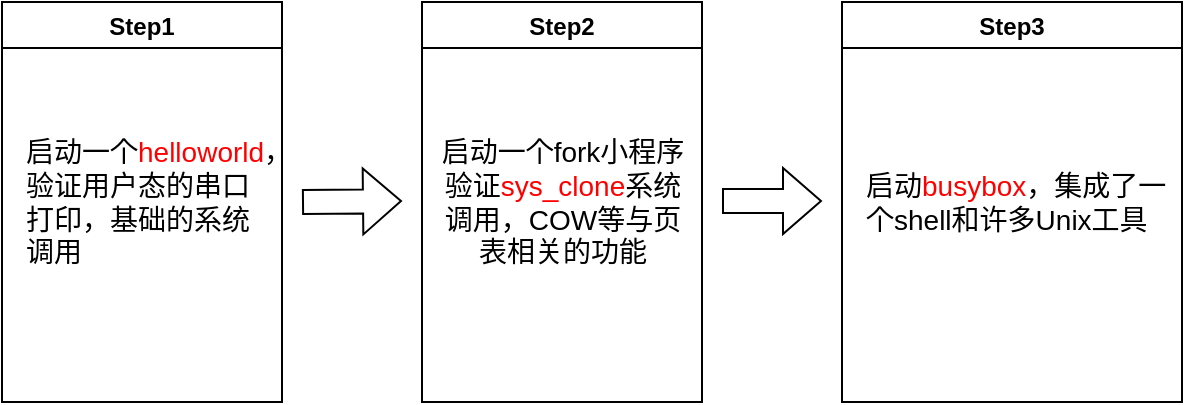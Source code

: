 <mxfile version="16.3.0" type="github">
  <diagram id="IoGtfu-g3udauDbokZag" name="Page-1">
    <mxGraphModel dx="1422" dy="762" grid="1" gridSize="10" guides="1" tooltips="1" connect="1" arrows="1" fold="1" page="1" pageScale="1" pageWidth="827" pageHeight="1169" math="0" shadow="0">
      <root>
        <mxCell id="0" />
        <mxCell id="1" parent="0" />
        <mxCell id="uNCJ_4uM_VdbS4XPS-tw-1" value="Step1" style="swimlane;" vertex="1" parent="1">
          <mxGeometry x="40" y="210" width="140" height="200" as="geometry" />
        </mxCell>
        <mxCell id="uNCJ_4uM_VdbS4XPS-tw-2" value="Step2" style="swimlane;" vertex="1" parent="1">
          <mxGeometry x="250" y="210" width="140" height="200" as="geometry" />
        </mxCell>
        <mxCell id="uNCJ_4uM_VdbS4XPS-tw-10" value="启动一个fork小程序&lt;br&gt;验证&lt;font color=&quot;#ff0000&quot;&gt;sys_clone&lt;/font&gt;系统&lt;br&gt;调用，COW等与页&lt;br&gt;表相关的功能" style="text;html=1;align=center;verticalAlign=middle;resizable=0;points=[];autosize=1;strokeColor=none;fillColor=none;fontSize=14;" vertex="1" parent="uNCJ_4uM_VdbS4XPS-tw-2">
          <mxGeometry y="65" width="140" height="70" as="geometry" />
        </mxCell>
        <mxCell id="uNCJ_4uM_VdbS4XPS-tw-3" value="Step3" style="swimlane;" vertex="1" parent="1">
          <mxGeometry x="460" y="210" width="170" height="200" as="geometry" />
        </mxCell>
        <mxCell id="uNCJ_4uM_VdbS4XPS-tw-6" value="启动&lt;font color=&quot;#ff0000&quot;&gt;busybox&lt;/font&gt;，集成了一&lt;br style=&quot;font-size: 14px&quot;&gt;个shell和许多Unix工具" style="text;html=1;align=left;verticalAlign=middle;resizable=0;points=[];autosize=1;strokeColor=none;fillColor=none;fontSize=14;" vertex="1" parent="uNCJ_4uM_VdbS4XPS-tw-3">
          <mxGeometry x="10" y="80" width="170" height="40" as="geometry" />
        </mxCell>
        <mxCell id="uNCJ_4uM_VdbS4XPS-tw-4" value="" style="shape=flexArrow;endArrow=classic;html=1;rounded=0;width=12;endSize=6;startArrow=none;" edge="1" parent="1">
          <mxGeometry width="50" height="50" relative="1" as="geometry">
            <mxPoint x="190" y="310" as="sourcePoint" />
            <mxPoint x="240" y="309.5" as="targetPoint" />
          </mxGeometry>
        </mxCell>
        <mxCell id="uNCJ_4uM_VdbS4XPS-tw-5" value="" style="shape=flexArrow;endArrow=classic;html=1;rounded=0;width=12;endSize=6;" edge="1" parent="1">
          <mxGeometry width="50" height="50" relative="1" as="geometry">
            <mxPoint x="400" y="309.5" as="sourcePoint" />
            <mxPoint x="450" y="309.5" as="targetPoint" />
          </mxGeometry>
        </mxCell>
        <mxCell id="uNCJ_4uM_VdbS4XPS-tw-8" value="启动一个&lt;font color=&quot;#ff0000&quot;&gt;helloworld&lt;/font&gt;，&lt;br&gt;验证用户态的串口&lt;br&gt;打印，基础的系统&lt;br&gt;调用" style="text;html=1;align=left;verticalAlign=middle;resizable=0;points=[];autosize=1;strokeColor=none;fillColor=none;fontSize=14;" vertex="1" parent="1">
          <mxGeometry x="50" y="275" width="150" height="70" as="geometry" />
        </mxCell>
      </root>
    </mxGraphModel>
  </diagram>
</mxfile>
